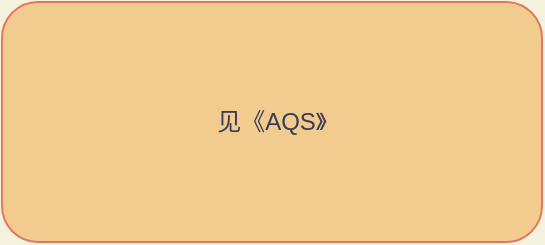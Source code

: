<mxfile version="13.7.9" type="device" pages="2"><diagram id="pUhMPWndY9L-dp_ZYmzb" name="读写锁"><mxGraphModel dx="1422" dy="822" grid="1" gridSize="10" guides="1" tooltips="1" connect="1" arrows="1" fold="1" page="1" pageScale="1" pageWidth="3300" pageHeight="4681" background="#F4F1DE" math="0" shadow="0"><root><mxCell id="CF66zhyF33QYaJTufWDv-0"/><mxCell id="CF66zhyF33QYaJTufWDv-1" parent="CF66zhyF33QYaJTufWDv-0"/><mxCell id="OBayWX1WsFy_9HjdJd6U-0" value="见《AQS》" style="rounded=1;whiteSpace=wrap;html=1;sketch=0;strokeColor=#E07A5F;fillColor=#F2CC8F;fontColor=#393C56;" parent="CF66zhyF33QYaJTufWDv-1" vertex="1"><mxGeometry x="610" y="300" width="270" height="120" as="geometry"/></mxCell></root></mxGraphModel></diagram><diagram id="zVt1zCeyTNpCJho7t7Lc" name="CopyOnWriteArrayList"><mxGraphModel dx="981" dy="567" grid="1" gridSize="10" guides="1" tooltips="1" connect="1" arrows="1" fold="1" page="1" pageScale="1" pageWidth="3300" pageHeight="4681" background="#F4F1DE" math="0" shadow="0"><root><mxCell id="0"/><mxCell id="1" parent="0"/><mxCell id="b2YTXDkBHgd8ZreaPw3P-3" value="" style="edgeStyle=orthogonalEdgeStyle;curved=0;rounded=1;sketch=0;orthogonalLoop=1;jettySize=auto;html=1;strokeColor=#E07A5F;fillColor=#F2CC8F;fontColor=#393C56;" parent="1" source="b2YTXDkBHgd8ZreaPw3P-1" target="b2YTXDkBHgd8ZreaPw3P-2" edge="1"><mxGeometry relative="1" as="geometry"/></mxCell><mxCell id="b2YTXDkBHgd8ZreaPw3P-1" value="读写锁" style="rounded=1;whiteSpace=wrap;html=1;fillColor=#F2CC8F;strokeColor=#E07A5F;fontColor=#393C56;" parent="1" vertex="1"><mxGeometry x="120" y="300" width="120" height="60" as="geometry"/></mxCell><mxCell id="b2YTXDkBHgd8ZreaPw3P-2" value="读操作之间不冲突" style="whiteSpace=wrap;html=1;rounded=1;fontColor=#393C56;strokeColor=#E07A5F;fillColor=#F2CC8F;" parent="1" vertex="1"><mxGeometry x="310" y="300" width="120" height="60" as="geometry"/></mxCell><mxCell id="b2YTXDkBHgd8ZreaPw3P-9" value="" style="edgeStyle=orthogonalEdgeStyle;curved=0;rounded=1;sketch=0;orthogonalLoop=1;jettySize=auto;html=1;strokeColor=#E07A5F;fillColor=#F2CC8F;fontColor=#393C56;" parent="1" source="b2YTXDkBHgd8ZreaPw3P-4" target="b2YTXDkBHgd8ZreaPw3P-8" edge="1"><mxGeometry relative="1" as="geometry"/></mxCell><mxCell id="b2YTXDkBHgd8ZreaPw3P-4" value="甚至读和写也不冲突" style="whiteSpace=wrap;html=1;rounded=1;fontColor=#393C56;strokeColor=#E07A5F;fillColor=#F2CC8F;" parent="1" vertex="1"><mxGeometry x="310" y="390" width="120" height="60" as="geometry"/></mxCell><mxCell id="b2YTXDkBHgd8ZreaPw3P-12" style="edgeStyle=orthogonalEdgeStyle;curved=0;rounded=1;sketch=0;orthogonalLoop=1;jettySize=auto;html=1;strokeColor=#E07A5F;fillColor=#F2CC8F;fontColor=#393C56;entryX=0;entryY=0.5;entryDx=0;entryDy=0;" parent="1" source="b2YTXDkBHgd8ZreaPw3P-6" target="b2YTXDkBHgd8ZreaPw3P-13" edge="1"><mxGeometry relative="1" as="geometry"><mxPoint x="690" y="420" as="targetPoint"/></mxGeometry></mxCell><mxCell id="b2YTXDkBHgd8ZreaPw3P-6" value="CopyOnWriteArrayList" style="rounded=1;whiteSpace=wrap;html=1;fillColor=#dae8fc;strokeColor=#6c8ebf;" parent="1" vertex="1"><mxGeometry x="480" y="400" width="190" height="60" as="geometry"/></mxCell><mxCell id="b2YTXDkBHgd8ZreaPw3P-8" value="方法:写的时候复制一遍" style="whiteSpace=wrap;html=1;rounded=1;fontColor=#393C56;strokeColor=#E07A5F;fillColor=#F2CC8F;" parent="1" vertex="1"><mxGeometry x="510" y="520" width="160" height="60" as="geometry"/></mxCell><mxCell id="b2YTXDkBHgd8ZreaPw3P-13" value="适用场景：读很多 写很少" style="rounded=1;whiteSpace=wrap;html=1;sketch=0;strokeColor=#E07A5F;fillColor=#F2CC8F;fontColor=#393C56;" parent="1" vertex="1"><mxGeometry x="760" y="380" width="160" height="60" as="geometry"/></mxCell><mxCell id="b2YTXDkBHgd8ZreaPw3P-15" value="更进一步" style="rounded=1;whiteSpace=wrap;html=1;fillColor=#F2CC8F;strokeColor=#E07A5F;fontColor=#393C56;" parent="1" vertex="1"><mxGeometry x="130" y="390" width="120" height="60" as="geometry"/></mxCell><mxCell id="b2YTXDkBHgd8ZreaPw3P-16" value="add(E e)&lt;br&gt;{&lt;br&gt;首先对this加锁 this.lock.lock();&lt;br&gt;&lt;br&gt;创建一个新数组2 保存好指针&lt;br&gt;拷贝数据到数组2；写数组2；&lt;br&gt;对数组1设置为数组2(&lt;font color=&quot;#ff0000&quot;&gt;volatile地&lt;/font&gt;)，&lt;br&gt;&lt;br&gt;对this解锁，&lt;br&gt;返回&lt;br&gt;}" style="text;html=1;align=center;verticalAlign=middle;resizable=0;points=[];autosize=1;fontColor=#393C56;" parent="1" vertex="1"><mxGeometry x="665" y="530" width="190" height="160" as="geometry"/></mxCell></root></mxGraphModel></diagram></mxfile>